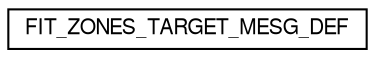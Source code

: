 digraph "Graphical Class Hierarchy"
{
  edge [fontname="FreeSans",fontsize="10",labelfontname="FreeSans",labelfontsize="10"];
  node [fontname="FreeSans",fontsize="10",shape=record];
  rankdir="LR";
  Node1 [label="FIT_ZONES_TARGET_MESG_DEF",height=0.2,width=0.4,color="black", fillcolor="white", style="filled",URL="$struct_f_i_t___z_o_n_e_s___t_a_r_g_e_t___m_e_s_g___d_e_f.html"];
}
